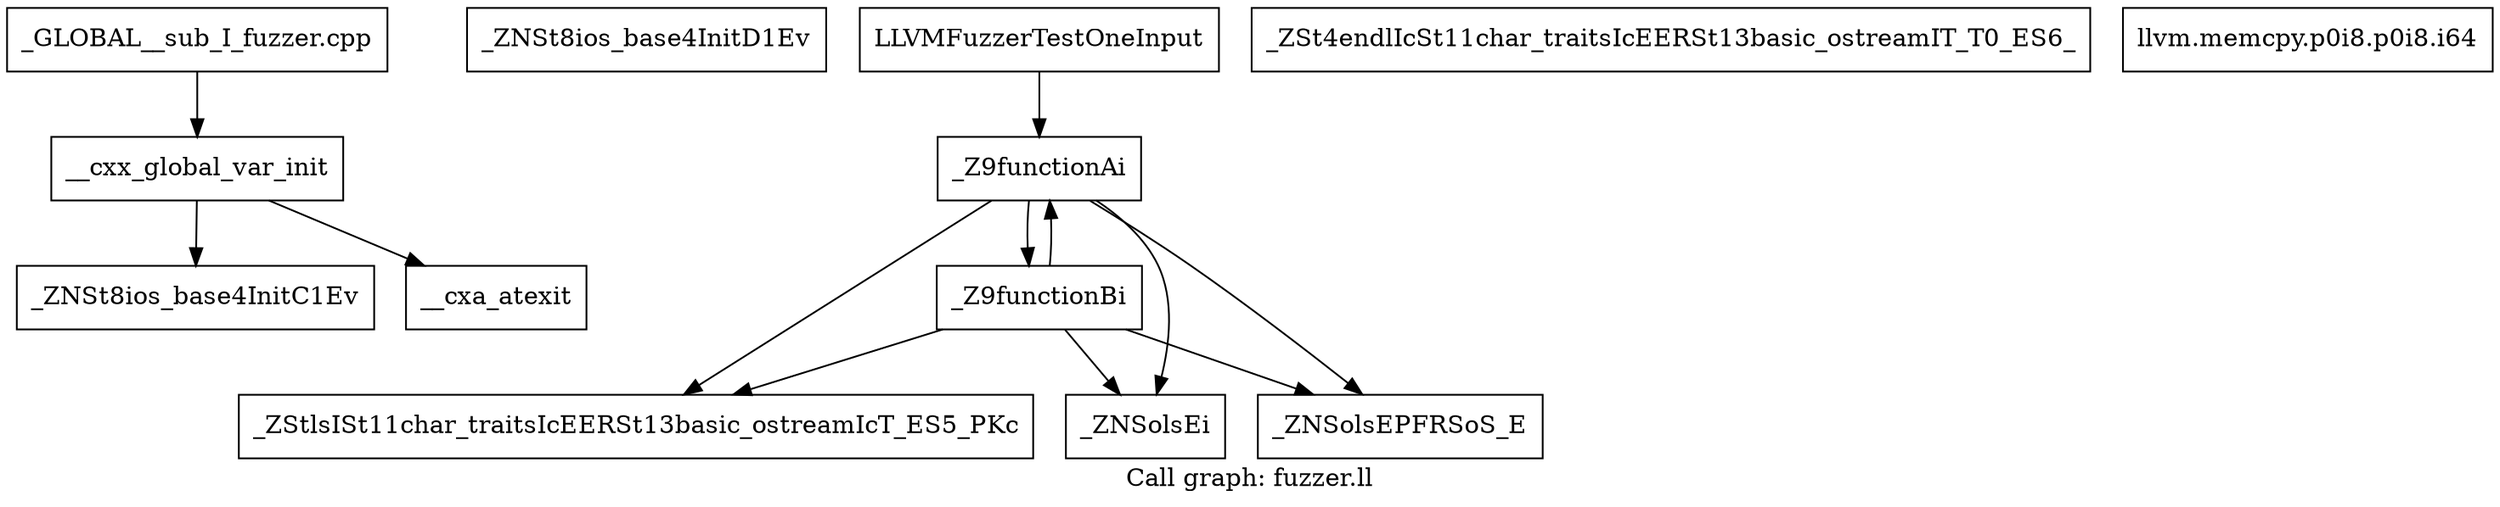 digraph "Call graph: fuzzer.ll" {
	label="Call graph: fuzzer.ll";

	Node0x559c18b32110 [shape=record,label="{__cxx_global_var_init}"];
	Node0x559c18b32110 -> Node0x559c18b32200;
	Node0x559c18b32110 -> Node0x559c18b326c0;
	Node0x559c18b327d0 [shape=record,label="{_ZNSt8ios_base4InitD1Ev}"];
	Node0x559c18b326c0 [shape=record,label="{__cxa_atexit}"];
	Node0x559c18b32990 [shape=record,label="{_Z9functionAi}"];
	Node0x559c18b32990 -> Node0x559c18b32a10;
	Node0x559c18b32990 -> Node0x559c18b32ac0;
	Node0x559c18b32990 -> Node0x559c18b32b40;
	Node0x559c18b32990 -> Node0x559c18b32c70;
	Node0x559c18b32200 [shape=record,label="{_ZNSt8ios_base4InitC1Ev}"];
	Node0x559c18b32ac0 [shape=record,label="{_ZNSolsEi}"];
	Node0x559c18b32b40 [shape=record,label="{_ZNSolsEPFRSoS_E}"];
	Node0x559c18b32c70 [shape=record,label="{_Z9functionBi}"];
	Node0x559c18b32c70 -> Node0x559c18b32a10;
	Node0x559c18b32c70 -> Node0x559c18b32ac0;
	Node0x559c18b32c70 -> Node0x559c18b32b40;
	Node0x559c18b32c70 -> Node0x559c18b32990;
	Node0x559c18b32ea0 [shape=record,label="{_ZSt4endlIcSt11char_traitsIcEERSt13basic_ostreamIT_T0_ES6_}"];
	Node0x559c18b32a10 [shape=record,label="{_ZStlsISt11char_traitsIcEERSt13basic_ostreamIcT_ES5_PKc}"];
	Node0x559c18b33210 [shape=record,label="{LLVMFuzzerTestOneInput}"];
	Node0x559c18b33210 -> Node0x559c18b32990;
	Node0x559c18b33310 [shape=record,label="{_GLOBAL__sub_I_fuzzer.cpp}"];
	Node0x559c18b33310 -> Node0x559c18b32110;
	Node0x559c18b33290 [shape=record,label="{llvm.memcpy.p0i8.p0i8.i64}"];
}
